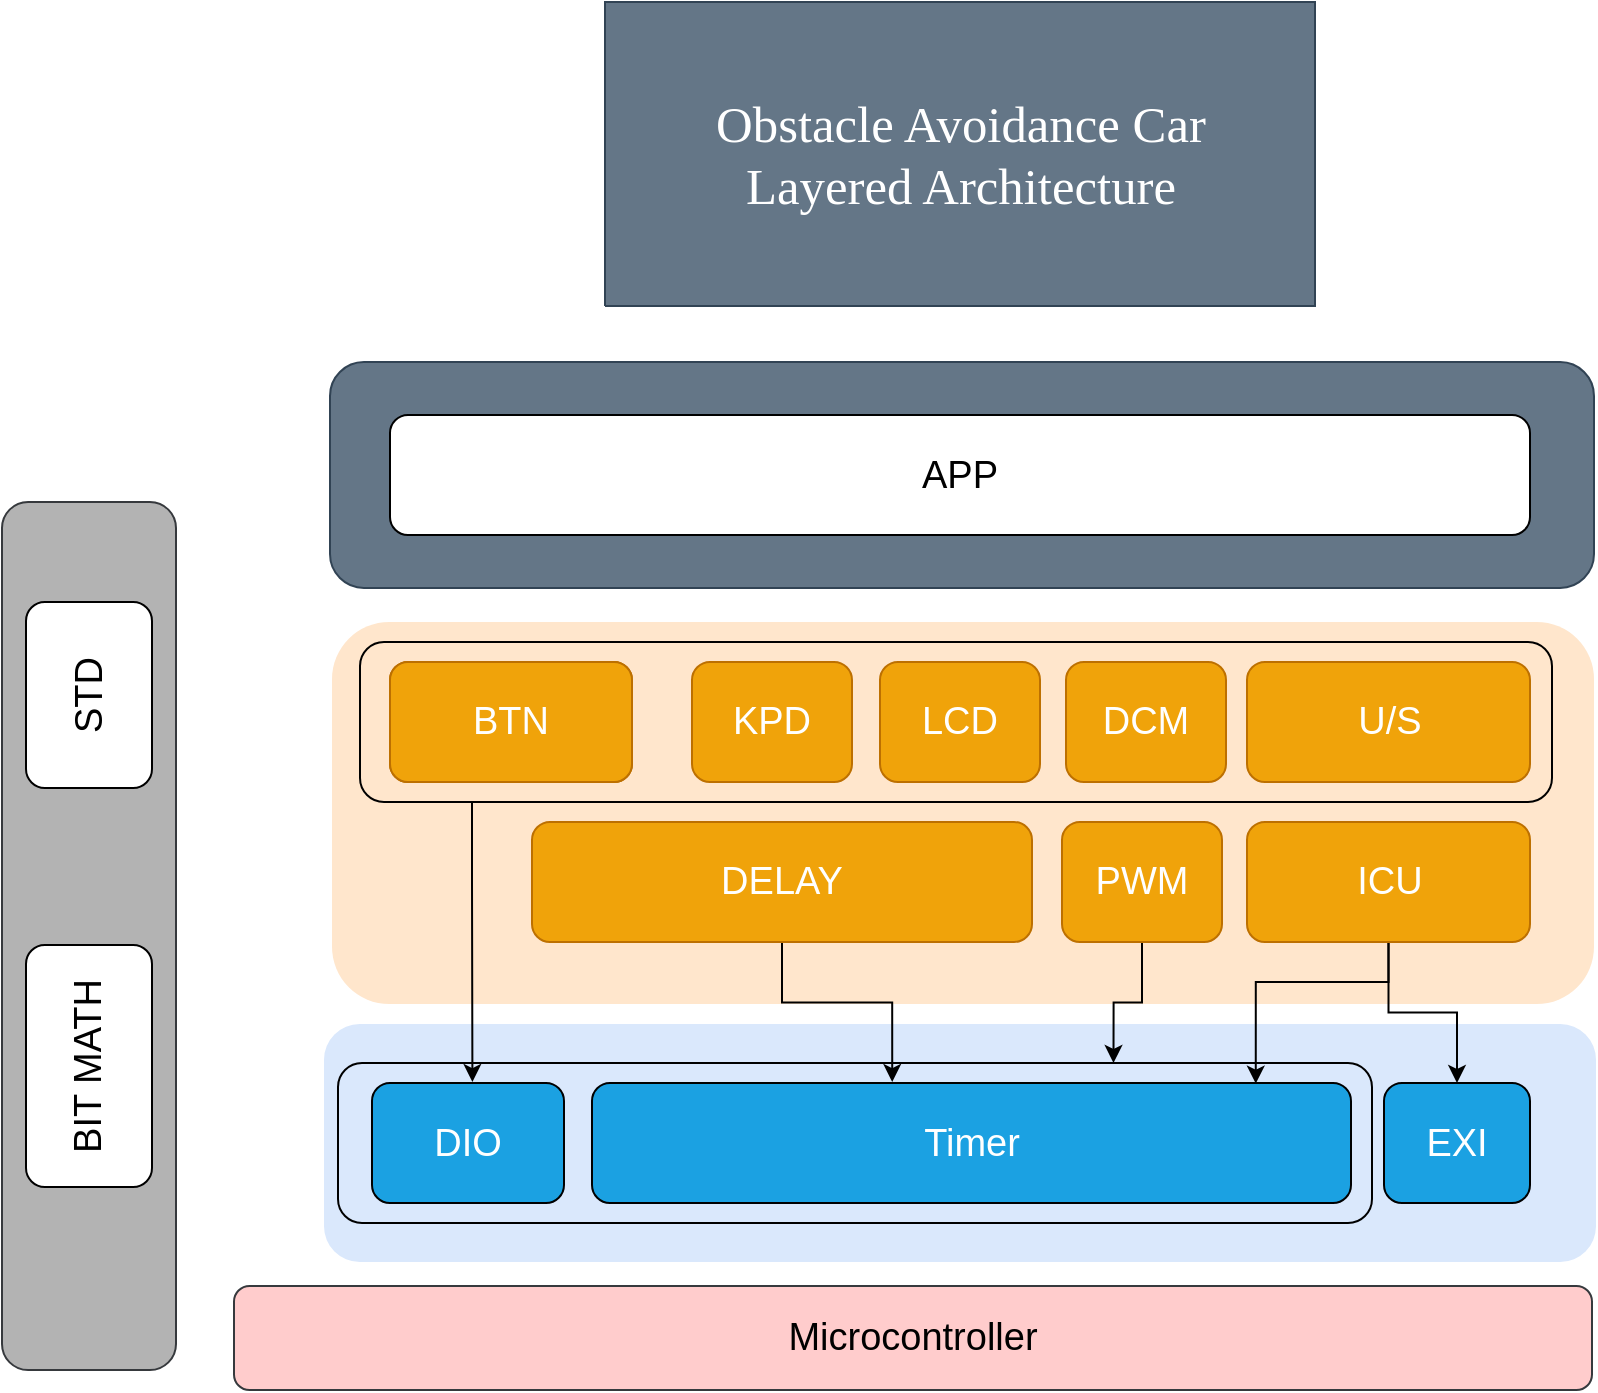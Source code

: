 <mxfile version="21.2.8" type="device">
  <diagram name="Page-1" id="jOTbS239regMLlkqWPYL">
    <mxGraphModel dx="1434" dy="3174" grid="0" gridSize="10" guides="1" tooltips="1" connect="1" arrows="1" fold="1" page="1" pageScale="1" pageWidth="827" pageHeight="1169" math="0" shadow="0">
      <root>
        <mxCell id="0" />
        <mxCell id="1" parent="0" />
        <mxCell id="Ncf7NHkXa7qKYII0I9SW-20" value="" style="rounded=1;whiteSpace=wrap;html=1;fillColor=#dae8fc;strokeColor=none;movable=1;resizable=1;rotatable=1;deletable=1;editable=1;locked=0;connectable=1;" parent="1" vertex="1">
          <mxGeometry x="176" y="-1489" width="636" height="119" as="geometry" />
        </mxCell>
        <mxCell id="Ncf7NHkXa7qKYII0I9SW-19" value="" style="rounded=1;whiteSpace=wrap;html=1;fillColor=#ffe6cc;strokeColor=none;movable=1;resizable=1;rotatable=1;deletable=1;editable=1;locked=0;connectable=1;" parent="1" vertex="1">
          <mxGeometry x="180" y="-1690" width="631" height="191" as="geometry" />
        </mxCell>
        <UserObject label="&lt;div style=&quot;font-size: 1px&quot;&gt;&lt;font style=&quot;font-size:25.4px;font-family:Calibri;color:#ffffff;direction:ltr;letter-spacing:0px;line-height:120%;opacity:1&quot;&gt;Obstacle Avoidance Car&lt;br&gt;&lt;span style=&quot;font-size: 25.4px; letter-spacing: 0px; background-color: initial;&quot;&gt;Layered Architecture&lt;/span&gt;&lt;br&gt;&lt;/font&gt;&lt;/div&gt;" tags="Background" id="Ncf7NHkXa7qKYII0I9SW-1">
          <mxCell style="verticalAlign=middle;align=center;overflow=width;vsdxID=47;fillColor=#647687;shape=stencil(nZBLDoAgDERP0z3SIyjew0SURgSD+Lu9kMZoXLhwN9O+tukAlrNpJg1SzDH4QW/URgNYgZTkjA4UkwJUgGXng+6DX1zLfmoymdXo17xh5zmRJ6Q42BWCfc2oJfdAr+Yv+AP9Cb7OJ3H/2JG1HNGz/84klThPVCc=);strokeColor=#314354;points=[];labelBackgroundColor=none;rounded=0;html=1;whiteSpace=wrap;fontColor=#ffffff;" parent="1" vertex="1">
            <mxGeometry x="316.5" y="-2000" width="355" height="152" as="geometry" />
          </mxCell>
        </UserObject>
        <mxCell id="Ncf7NHkXa7qKYII0I9SW-2" value="" style="rounded=1;whiteSpace=wrap;html=1;fillColor=#647687;fontColor=#ffffff;strokeColor=#314354;fontSize=19;" parent="1" vertex="1">
          <mxGeometry x="179" y="-1820" width="632" height="113" as="geometry" />
        </mxCell>
        <mxCell id="Ncf7NHkXa7qKYII0I9SW-4" value="" style="rounded=1;whiteSpace=wrap;html=1;fillColor=#B3B3B3;strokeColor=#36393d;fontSize=19;" parent="1" vertex="1">
          <mxGeometry x="15" y="-1750" width="87" height="434" as="geometry" />
        </mxCell>
        <mxCell id="Ncf7NHkXa7qKYII0I9SW-5" value="Microcontroller" style="rounded=1;whiteSpace=wrap;html=1;fillColor=#ffcccc;strokeColor=#36393d;fontSize=19;" parent="1" vertex="1">
          <mxGeometry x="131" y="-1358" width="679" height="52" as="geometry" />
        </mxCell>
        <mxCell id="Ncf7NHkXa7qKYII0I9SW-9" value="Timer" style="rounded=1;whiteSpace=wrap;html=1;fillColor=#1ba1e2;fontSize=19;fontColor=#ffffff;horizontal=1;" parent="1" vertex="1">
          <mxGeometry x="310" y="-1459.5" width="379.5" height="60" as="geometry" />
        </mxCell>
        <mxCell id="NUyU4l2ihIFuZI1Y8hAA-19" style="edgeStyle=orthogonalEdgeStyle;rounded=0;orthogonalLoop=1;jettySize=auto;html=1;entryX=0.5;entryY=0;entryDx=0;entryDy=0;" edge="1" parent="1" source="Ncf7NHkXa7qKYII0I9SW-10" target="Ncf7NHkXa7qKYII0I9SW-22">
          <mxGeometry relative="1" as="geometry" />
        </mxCell>
        <mxCell id="NUyU4l2ihIFuZI1Y8hAA-22" style="edgeStyle=orthogonalEdgeStyle;rounded=0;orthogonalLoop=1;jettySize=auto;html=1;" edge="1" parent="1" source="Ncf7NHkXa7qKYII0I9SW-10">
          <mxGeometry relative="1" as="geometry">
            <mxPoint x="641.885" y="-1459.192" as="targetPoint" />
            <Array as="points">
              <mxPoint x="708" y="-1510" />
              <mxPoint x="642" y="-1510" />
            </Array>
          </mxGeometry>
        </mxCell>
        <mxCell id="Ncf7NHkXa7qKYII0I9SW-10" value="ICU" style="rounded=1;whiteSpace=wrap;html=1;fillColor=#f0a30a;fontSize=19;fontColor=#FFFFFF;strokeColor=#BD7000;" parent="1" vertex="1">
          <mxGeometry x="637.5" y="-1590" width="141.5" height="60" as="geometry" />
        </mxCell>
        <mxCell id="Ncf7NHkXa7qKYII0I9SW-13" value="U/S" style="rounded=1;whiteSpace=wrap;html=1;fillColor=#f0a30a;fontSize=19;fontColor=#FFFFFF;strokeColor=#BD7000;flipH=0;movable=1;resizable=1;rotatable=1;deletable=1;editable=1;locked=0;connectable=1;" parent="1" vertex="1">
          <mxGeometry x="637.5" y="-1670" width="141.5" height="60" as="geometry" />
        </mxCell>
        <mxCell id="Ncf7NHkXa7qKYII0I9SW-14" value="DCM" style="rounded=1;whiteSpace=wrap;html=1;fillColor=#f0a30a;fontSize=19;fontColor=#FFFFFF;strokeColor=#BD7000;flipH=0;movable=1;resizable=1;rotatable=1;deletable=1;editable=1;locked=0;connectable=1;" parent="1" vertex="1">
          <mxGeometry x="547" y="-1670" width="80" height="60" as="geometry" />
        </mxCell>
        <mxCell id="Ncf7NHkXa7qKYII0I9SW-15" value="BTN" style="rounded=1;whiteSpace=wrap;html=1;fillColor=#f0a30a;fontSize=19;fontColor=#FFFFFF;strokeColor=#BD7000;flipH=0;movable=1;resizable=1;rotatable=1;deletable=1;editable=1;locked=0;connectable=1;" parent="1" vertex="1">
          <mxGeometry x="209" y="-1670" width="121" height="60" as="geometry" />
        </mxCell>
        <mxCell id="Ncf7NHkXa7qKYII0I9SW-17" value="APP" style="rounded=1;whiteSpace=wrap;html=1;fontSize=19;" parent="1" vertex="1">
          <mxGeometry x="209" y="-1793.5" width="570" height="60" as="geometry" />
        </mxCell>
        <mxCell id="Ncf7NHkXa7qKYII0I9SW-21" value="DIO" style="rounded=1;whiteSpace=wrap;html=1;fillColor=#1ba1e2;fontSize=19;fontColor=#ffffff;flipH=0;" parent="1" vertex="1">
          <mxGeometry x="200" y="-1459.5" width="96" height="60" as="geometry" />
        </mxCell>
        <mxCell id="Ncf7NHkXa7qKYII0I9SW-22" value="EXI" style="rounded=1;whiteSpace=wrap;html=1;fillColor=#1ba1e2;fontSize=19;fontColor=#ffffff;flipH=0;" parent="1" vertex="1">
          <mxGeometry x="706" y="-1459.5" width="73" height="60" as="geometry" />
        </mxCell>
        <mxCell id="Ncf7NHkXa7qKYII0I9SW-28" value="STD" style="rounded=1;whiteSpace=wrap;html=1;fontSize=19;horizontal=0;" parent="1" vertex="1">
          <mxGeometry x="27" y="-1700" width="63" height="93" as="geometry" />
        </mxCell>
        <mxCell id="Ncf7NHkXa7qKYII0I9SW-29" value="BIT MATH" style="rounded=1;whiteSpace=wrap;html=1;fontSize=19;horizontal=0;" parent="1" vertex="1">
          <mxGeometry x="27" y="-1528.5" width="63" height="121" as="geometry" />
        </mxCell>
        <mxCell id="NUyU4l2ihIFuZI1Y8hAA-16" style="edgeStyle=orthogonalEdgeStyle;rounded=0;orthogonalLoop=1;jettySize=auto;html=1;entryX=0.75;entryY=0;entryDx=0;entryDy=0;" edge="1" parent="1" source="NUyU4l2ihIFuZI1Y8hAA-1" target="NUyU4l2ihIFuZI1Y8hAA-15">
          <mxGeometry relative="1" as="geometry" />
        </mxCell>
        <mxCell id="NUyU4l2ihIFuZI1Y8hAA-1" value="PWM" style="rounded=1;whiteSpace=wrap;html=1;fillColor=#f0a30a;fontSize=19;fontColor=#FFFFFF;strokeColor=#BD7000;flipH=0;movable=1;resizable=1;rotatable=1;deletable=1;editable=1;locked=0;connectable=1;" vertex="1" parent="1">
          <mxGeometry x="545" y="-1590" width="80" height="60" as="geometry" />
        </mxCell>
        <mxCell id="NUyU4l2ihIFuZI1Y8hAA-17" style="edgeStyle=orthogonalEdgeStyle;rounded=0;orthogonalLoop=1;jettySize=auto;html=1;entryX=0.536;entryY=0.119;entryDx=0;entryDy=0;entryPerimeter=0;" edge="1" parent="1" source="NUyU4l2ihIFuZI1Y8hAA-2" target="NUyU4l2ihIFuZI1Y8hAA-15">
          <mxGeometry relative="1" as="geometry" />
        </mxCell>
        <mxCell id="NUyU4l2ihIFuZI1Y8hAA-2" value="&lt;font color=&quot;#ffffff&quot;&gt;DELAY&lt;/font&gt;" style="rounded=1;whiteSpace=wrap;html=1;fillColor=#f0a30a;fontSize=19;horizontal=1;strokeColor=#BD7000;fontColor=#000000;" vertex="1" parent="1">
          <mxGeometry x="280" y="-1590" width="250" height="60" as="geometry" />
        </mxCell>
        <mxCell id="NUyU4l2ihIFuZI1Y8hAA-7" value="KPD&lt;br&gt;" style="rounded=1;whiteSpace=wrap;html=1;fillColor=#f0a30a;fontSize=19;fontColor=#FFFFFF;strokeColor=#BD7000;flipH=0;movable=1;resizable=1;rotatable=1;deletable=1;editable=1;locked=0;connectable=1;" vertex="1" parent="1">
          <mxGeometry x="360" y="-1670" width="80" height="60" as="geometry" />
        </mxCell>
        <mxCell id="NUyU4l2ihIFuZI1Y8hAA-8" value="LCD" style="rounded=1;whiteSpace=wrap;html=1;fillColor=#f0a30a;fontSize=19;fontColor=#FFFFFF;strokeColor=#BD7000;flipH=0;movable=1;resizable=1;rotatable=1;deletable=1;editable=1;locked=0;connectable=1;" vertex="1" parent="1">
          <mxGeometry x="454" y="-1670" width="80" height="60" as="geometry" />
        </mxCell>
        <mxCell id="NUyU4l2ihIFuZI1Y8hAA-9" value="BTN" style="rounded=1;whiteSpace=wrap;html=1;fillColor=#f0a30a;fontSize=19;fontColor=#FFFFFF;strokeColor=#BD7000;flipH=0;movable=1;resizable=1;rotatable=1;deletable=1;editable=1;locked=0;connectable=1;" vertex="1" parent="1">
          <mxGeometry x="209" y="-1670" width="121" height="60" as="geometry" />
        </mxCell>
        <mxCell id="NUyU4l2ihIFuZI1Y8hAA-15" value="" style="rounded=1;whiteSpace=wrap;html=1;strokeColor=default;fillColor=none;" vertex="1" parent="1">
          <mxGeometry x="183" y="-1469.5" width="517" height="80" as="geometry" />
        </mxCell>
        <mxCell id="NUyU4l2ihIFuZI1Y8hAA-18" style="edgeStyle=orthogonalEdgeStyle;rounded=0;orthogonalLoop=1;jettySize=auto;html=1;entryX=0.13;entryY=0.119;entryDx=0;entryDy=0;entryPerimeter=0;" edge="1" parent="1" source="NUyU4l2ihIFuZI1Y8hAA-11" target="NUyU4l2ihIFuZI1Y8hAA-15">
          <mxGeometry relative="1" as="geometry">
            <Array as="points">
              <mxPoint x="250" y="-1560" />
              <mxPoint x="250" y="-1560" />
            </Array>
          </mxGeometry>
        </mxCell>
        <mxCell id="NUyU4l2ihIFuZI1Y8hAA-11" value="" style="rounded=1;whiteSpace=wrap;html=1;strokeColor=default;fillColor=none;" vertex="1" parent="1">
          <mxGeometry x="194" y="-1680" width="596" height="80" as="geometry" />
        </mxCell>
      </root>
    </mxGraphModel>
  </diagram>
</mxfile>
